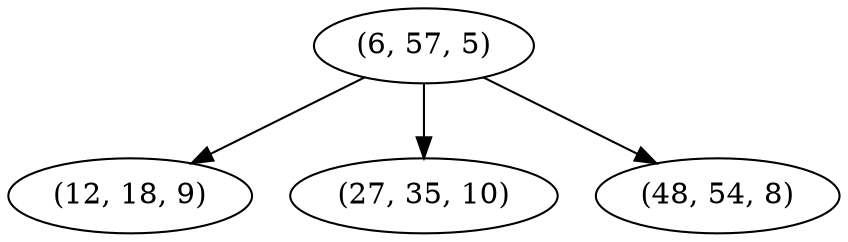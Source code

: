 digraph tree {
    "(6, 57, 5)";
    "(12, 18, 9)";
    "(27, 35, 10)";
    "(48, 54, 8)";
    "(6, 57, 5)" -> "(12, 18, 9)";
    "(6, 57, 5)" -> "(27, 35, 10)";
    "(6, 57, 5)" -> "(48, 54, 8)";
}
